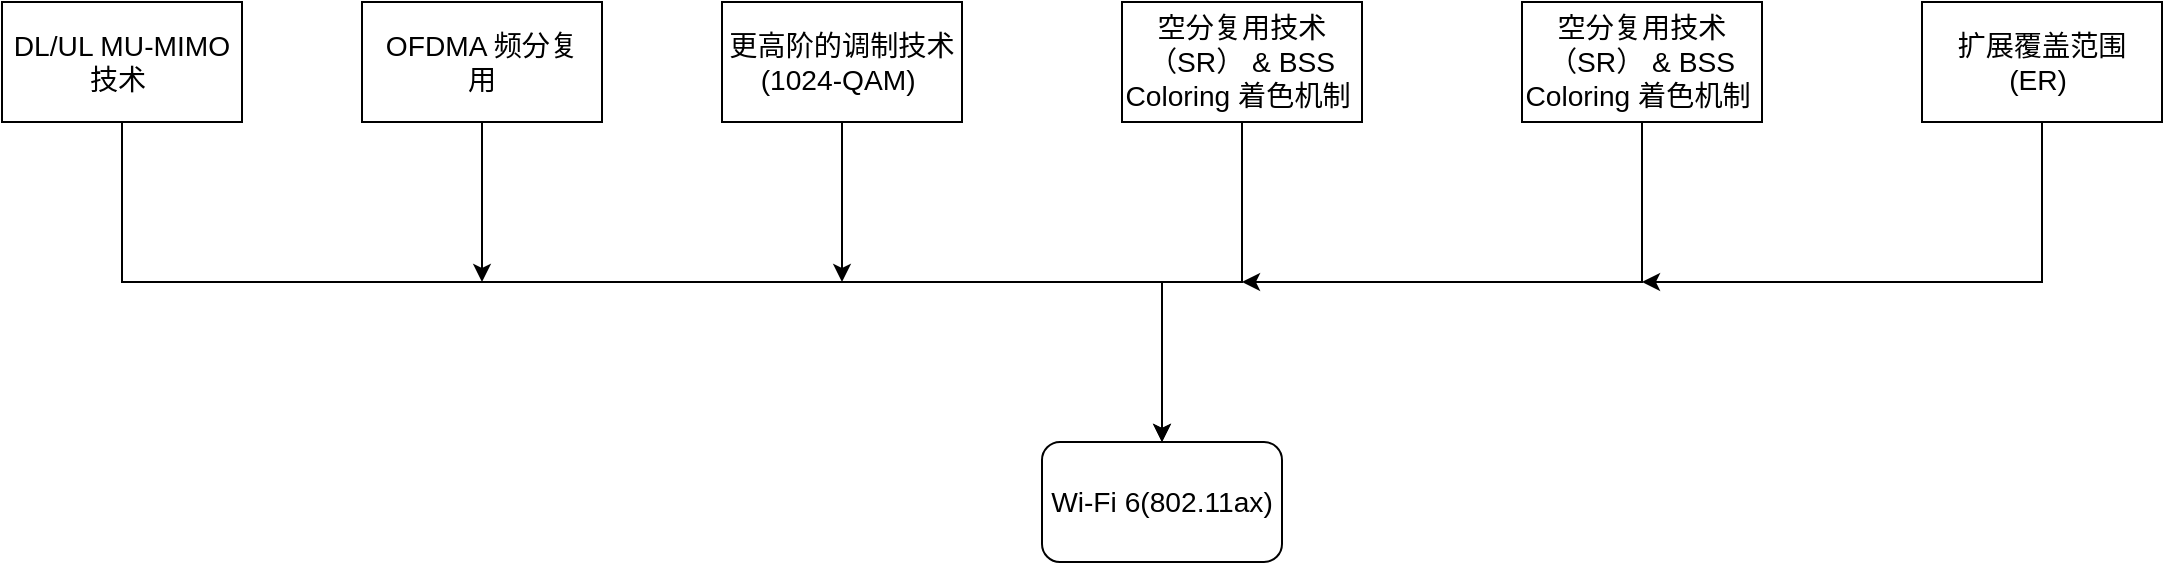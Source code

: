 <mxfile version="14.4.3" type="github">
  <diagram id="5f9WbeIAZJPQqAwRjFFF" name="第 1 页">
    <mxGraphModel dx="1422" dy="762" grid="1" gridSize="10" guides="1" tooltips="1" connect="1" arrows="1" fold="1" page="1" pageScale="1" pageWidth="827" pageHeight="1169" math="0" shadow="0">
      <root>
        <mxCell id="0" />
        <mxCell id="1" parent="0" />
        <mxCell id="Pn9AdvauhRFKOjBA6dNd-12" style="edgeStyle=orthogonalEdgeStyle;rounded=0;orthogonalLoop=1;jettySize=auto;html=1;" edge="1" parent="1" source="Pn9AdvauhRFKOjBA6dNd-1" target="Pn9AdvauhRFKOjBA6dNd-11">
          <mxGeometry relative="1" as="geometry">
            <Array as="points">
              <mxPoint x="120" y="270" />
              <mxPoint x="640" y="270" />
            </Array>
          </mxGeometry>
        </mxCell>
        <mxCell id="Pn9AdvauhRFKOjBA6dNd-1" value="&lt;div&gt;&lt;span style=&quot;font-size: 10.56pt&quot;&gt;DL/UL MU-MIMO 技术&amp;nbsp;&lt;/span&gt;&lt;/div&gt;" style="whiteSpace=wrap;html=1;" vertex="1" parent="1">
          <mxGeometry x="60" y="130" width="120" height="60" as="geometry" />
        </mxCell>
        <mxCell id="Pn9AdvauhRFKOjBA6dNd-21" style="edgeStyle=orthogonalEdgeStyle;rounded=0;orthogonalLoop=1;jettySize=auto;html=1;exitX=0.5;exitY=1;exitDx=0;exitDy=0;" edge="1" parent="1" source="Pn9AdvauhRFKOjBA6dNd-2">
          <mxGeometry relative="1" as="geometry">
            <mxPoint x="300" y="270" as="targetPoint" />
          </mxGeometry>
        </mxCell>
        <mxCell id="Pn9AdvauhRFKOjBA6dNd-2" value="&lt;div&gt;&lt;span style=&quot;font-size: 10.56pt&quot;&gt;OFDMA 频分复&lt;br/&gt;&lt;/span&gt;&lt;/div&gt;&lt;div&gt;&lt;span style=&quot;font-size: 10.56pt&quot;&gt;用&lt;/span&gt;&lt;/div&gt;" style="whiteSpace=wrap;html=1;" vertex="1" parent="1">
          <mxGeometry x="240" y="130" width="120" height="60" as="geometry" />
        </mxCell>
        <mxCell id="Pn9AdvauhRFKOjBA6dNd-22" style="edgeStyle=orthogonalEdgeStyle;rounded=0;orthogonalLoop=1;jettySize=auto;html=1;" edge="1" parent="1" source="Pn9AdvauhRFKOjBA6dNd-4">
          <mxGeometry relative="1" as="geometry">
            <mxPoint x="480" y="270" as="targetPoint" />
          </mxGeometry>
        </mxCell>
        <mxCell id="Pn9AdvauhRFKOjBA6dNd-4" value="&lt;div&gt;&lt;span style=&quot;font-size: 10.56pt&quot;&gt;更高阶的调制技术 (1024-QAM)&amp;nbsp;&lt;/span&gt;&lt;/div&gt;" style="whiteSpace=wrap;html=1;" vertex="1" parent="1">
          <mxGeometry x="420" y="130" width="120" height="60" as="geometry" />
        </mxCell>
        <mxCell id="Pn9AdvauhRFKOjBA6dNd-18" style="edgeStyle=orthogonalEdgeStyle;rounded=0;orthogonalLoop=1;jettySize=auto;html=1;entryX=0.5;entryY=0;entryDx=0;entryDy=0;" edge="1" parent="1" source="Pn9AdvauhRFKOjBA6dNd-6" target="Pn9AdvauhRFKOjBA6dNd-11">
          <mxGeometry relative="1" as="geometry">
            <Array as="points">
              <mxPoint x="680" y="270" />
              <mxPoint x="640" y="270" />
            </Array>
          </mxGeometry>
        </mxCell>
        <mxCell id="Pn9AdvauhRFKOjBA6dNd-6" value="&lt;div&gt;&lt;span style=&quot;font-size: 10.56pt&quot;&gt;空分复用技术（SR） &amp;amp; BSS Coloring 着色机制&amp;nbsp;&lt;/span&gt;&lt;/div&gt;" style="whiteSpace=wrap;html=1;" vertex="1" parent="1">
          <mxGeometry x="620" y="130" width="120" height="60" as="geometry" />
        </mxCell>
        <mxCell id="Pn9AdvauhRFKOjBA6dNd-11" value="&lt;div&gt;&lt;span style=&quot;font-size: 10.56pt&quot;&gt;Wi-Fi 6(802.11ax)&lt;/span&gt;&lt;/div&gt;" style="rounded=1;whiteSpace=wrap;html=1;" vertex="1" parent="1">
          <mxGeometry x="580" y="350" width="120" height="60" as="geometry" />
        </mxCell>
        <mxCell id="Pn9AdvauhRFKOjBA6dNd-23" style="edgeStyle=orthogonalEdgeStyle;rounded=0;orthogonalLoop=1;jettySize=auto;html=1;" edge="1" parent="1" source="Pn9AdvauhRFKOjBA6dNd-19">
          <mxGeometry relative="1" as="geometry">
            <mxPoint x="680" y="270" as="targetPoint" />
            <Array as="points">
              <mxPoint x="880" y="270" />
            </Array>
          </mxGeometry>
        </mxCell>
        <mxCell id="Pn9AdvauhRFKOjBA6dNd-19" value="&lt;div&gt;&lt;span style=&quot;font-size: 10.56pt&quot;&gt;空分复用技术（SR） &amp;amp; BSS Coloring 着色机制&amp;nbsp;&lt;/span&gt;&lt;/div&gt;" style="whiteSpace=wrap;html=1;" vertex="1" parent="1">
          <mxGeometry x="820" y="130" width="120" height="60" as="geometry" />
        </mxCell>
        <mxCell id="Pn9AdvauhRFKOjBA6dNd-26" style="edgeStyle=orthogonalEdgeStyle;rounded=0;orthogonalLoop=1;jettySize=auto;html=1;exitX=0.5;exitY=1;exitDx=0;exitDy=0;" edge="1" parent="1" source="Pn9AdvauhRFKOjBA6dNd-24">
          <mxGeometry relative="1" as="geometry">
            <mxPoint x="880" y="270" as="targetPoint" />
            <Array as="points">
              <mxPoint x="1080" y="270" />
            </Array>
          </mxGeometry>
        </mxCell>
        <mxCell id="Pn9AdvauhRFKOjBA6dNd-24" value="&lt;div&gt;&lt;span style=&quot;font-size: 10.56pt&quot;&gt;扩展覆盖范围 (ER)&amp;nbsp;&lt;/span&gt;&lt;/div&gt;" style="whiteSpace=wrap;html=1;" vertex="1" parent="1">
          <mxGeometry x="1020" y="130" width="120" height="60" as="geometry" />
        </mxCell>
      </root>
    </mxGraphModel>
  </diagram>
</mxfile>

